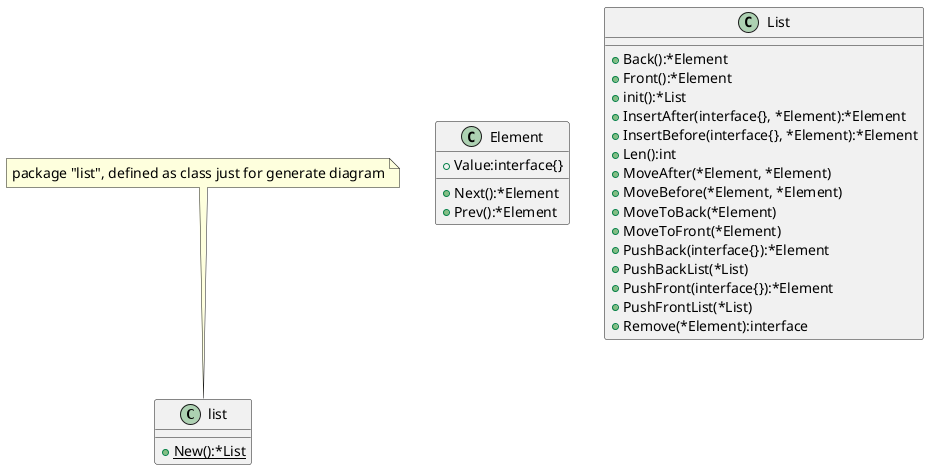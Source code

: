 @startuml
skinparam {
	defaultFontName Tohama
	defaultFontSize 14
}

class list {
	+{static} New():*List
}

class Element {
	+Value:interface{}

	+Next():*Element
	+Prev():*Element
}

class List {
	+Back():*Element
	+Front():*Element
	+init():*List
	+InsertAfter(interface{}, *Element):*Element
	+InsertBefore(interface{}, *Element):*Element
	+Len():int
	+MoveAfter(*Element, *Element)
	+MoveBefore(*Element, *Element)
	+MoveToBack(*Element)
	+MoveToFront(*Element)
	+PushBack(interface{}):*Element
	+PushBackList(*List)
	+PushFront(interface{}):*Element
	+PushFrontList(*List)
	+Remove(*Element):interface
}

note top of list: package "list", defined as class just for generate diagram

@enduml
